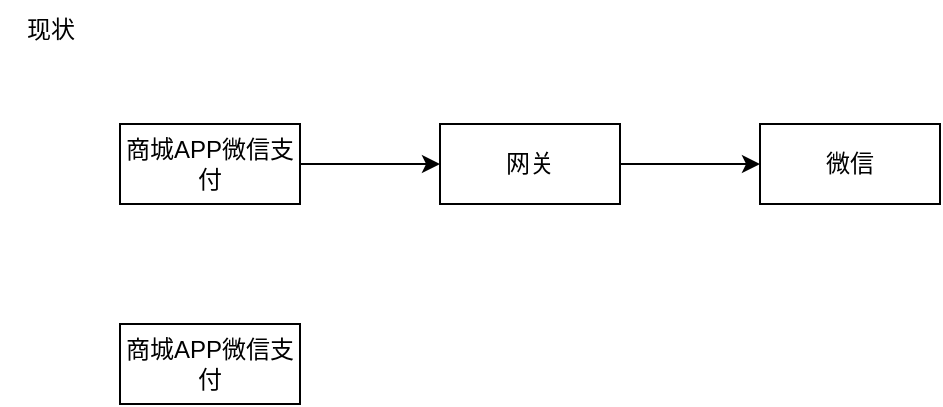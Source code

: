 <mxfile version="28.0.9">
  <diagram name="第 1 页" id="vWwqvFfOmS0ffInMcJEr">
    <mxGraphModel dx="949" dy="608" grid="1" gridSize="10" guides="1" tooltips="1" connect="1" arrows="1" fold="1" page="1" pageScale="1" pageWidth="827" pageHeight="1169" math="0" shadow="0">
      <root>
        <mxCell id="0" />
        <mxCell id="1" parent="0" />
        <mxCell id="3fx8E2GCxHxEPwRAGXpx-1" value="现状" style="text;html=1;align=center;verticalAlign=middle;resizable=0;points=[];autosize=1;strokeColor=none;fillColor=none;" vertex="1" parent="1">
          <mxGeometry x="70" y="38" width="50" height="30" as="geometry" />
        </mxCell>
        <mxCell id="3fx8E2GCxHxEPwRAGXpx-6" style="edgeStyle=orthogonalEdgeStyle;rounded=0;orthogonalLoop=1;jettySize=auto;html=1;exitX=1;exitY=0.5;exitDx=0;exitDy=0;" edge="1" parent="1" source="3fx8E2GCxHxEPwRAGXpx-3" target="3fx8E2GCxHxEPwRAGXpx-4">
          <mxGeometry relative="1" as="geometry" />
        </mxCell>
        <mxCell id="3fx8E2GCxHxEPwRAGXpx-3" value="商城APP微信支付" style="rounded=0;whiteSpace=wrap;html=1;" vertex="1" parent="1">
          <mxGeometry x="130" y="100" width="90" height="40" as="geometry" />
        </mxCell>
        <mxCell id="3fx8E2GCxHxEPwRAGXpx-7" style="edgeStyle=orthogonalEdgeStyle;rounded=0;orthogonalLoop=1;jettySize=auto;html=1;exitX=1;exitY=0.5;exitDx=0;exitDy=0;" edge="1" parent="1" source="3fx8E2GCxHxEPwRAGXpx-4" target="3fx8E2GCxHxEPwRAGXpx-5">
          <mxGeometry relative="1" as="geometry" />
        </mxCell>
        <mxCell id="3fx8E2GCxHxEPwRAGXpx-4" value="网关" style="rounded=0;whiteSpace=wrap;html=1;" vertex="1" parent="1">
          <mxGeometry x="290" y="100" width="90" height="40" as="geometry" />
        </mxCell>
        <mxCell id="3fx8E2GCxHxEPwRAGXpx-5" value="微信" style="rounded=0;whiteSpace=wrap;html=1;" vertex="1" parent="1">
          <mxGeometry x="450" y="100" width="90" height="40" as="geometry" />
        </mxCell>
        <mxCell id="3fx8E2GCxHxEPwRAGXpx-8" value="商城APP微信支付" style="rounded=0;whiteSpace=wrap;html=1;" vertex="1" parent="1">
          <mxGeometry x="130" y="200" width="90" height="40" as="geometry" />
        </mxCell>
      </root>
    </mxGraphModel>
  </diagram>
</mxfile>
